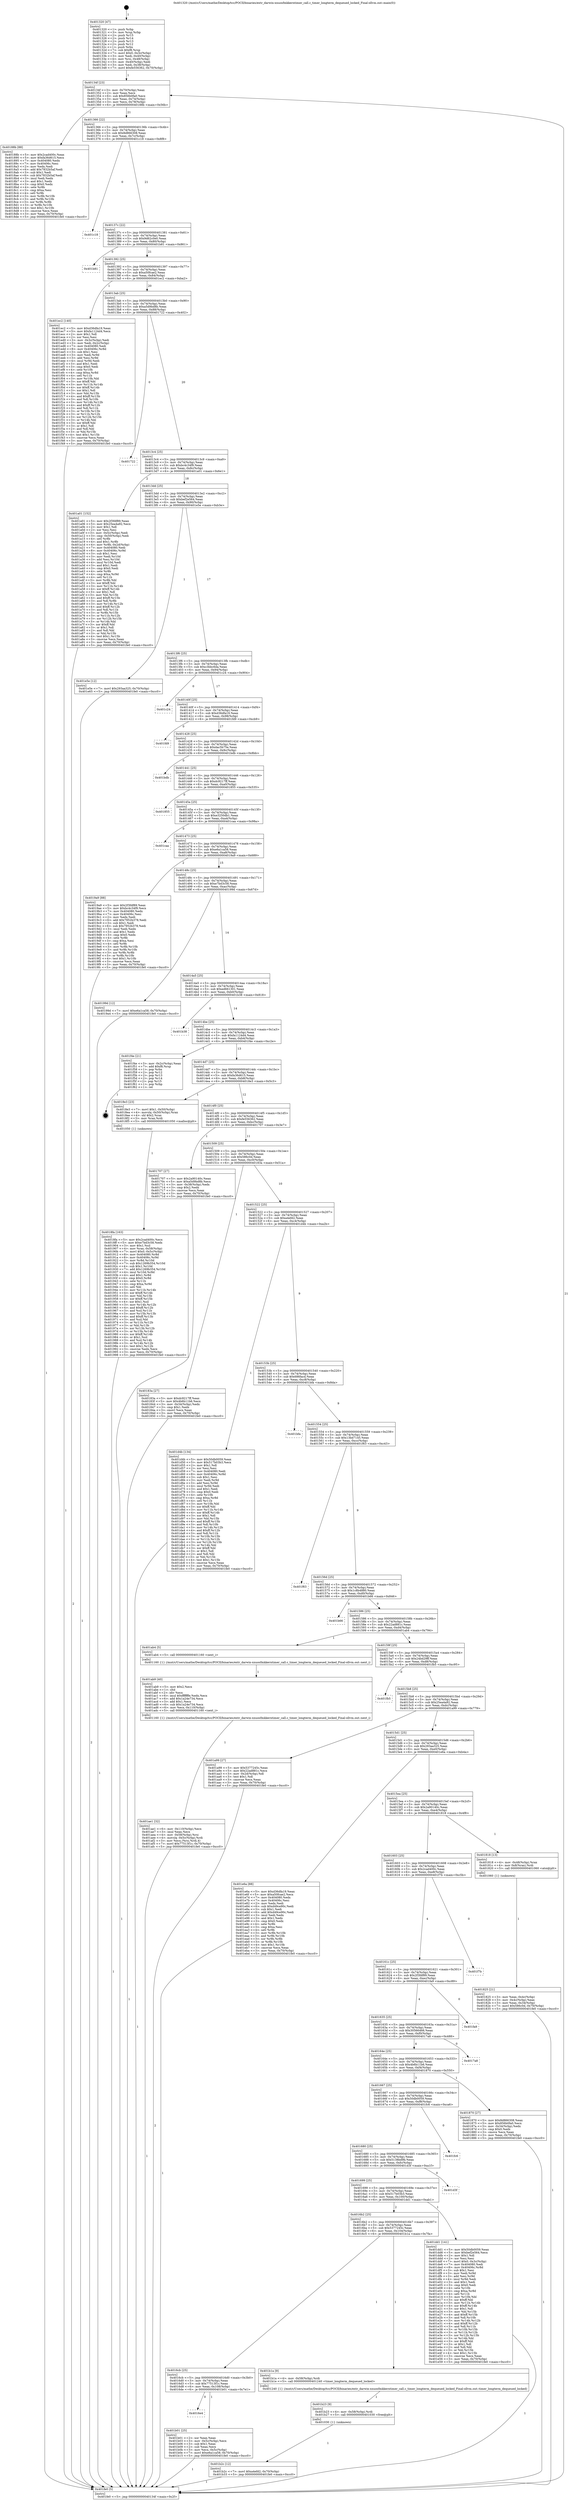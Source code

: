 digraph "0x401320" {
  label = "0x401320 (/mnt/c/Users/mathe/Desktop/tcc/POCII/binaries/extr_darwin-xnuosfmkkerntimer_call.c_timer_longterm_dequeued_locked_Final-ollvm.out::main(0))"
  labelloc = "t"
  node[shape=record]

  Entry [label="",width=0.3,height=0.3,shape=circle,fillcolor=black,style=filled]
  "0x40134f" [label="{
     0x40134f [23]\l
     | [instrs]\l
     &nbsp;&nbsp;0x40134f \<+3\>: mov -0x70(%rbp),%eax\l
     &nbsp;&nbsp;0x401352 \<+2\>: mov %eax,%ecx\l
     &nbsp;&nbsp;0x401354 \<+6\>: sub $0x856b0fa0,%ecx\l
     &nbsp;&nbsp;0x40135a \<+3\>: mov %eax,-0x74(%rbp)\l
     &nbsp;&nbsp;0x40135d \<+3\>: mov %ecx,-0x78(%rbp)\l
     &nbsp;&nbsp;0x401360 \<+6\>: je 000000000040188b \<main+0x56b\>\l
  }"]
  "0x40188b" [label="{
     0x40188b [88]\l
     | [instrs]\l
     &nbsp;&nbsp;0x40188b \<+5\>: mov $0x2cad400c,%eax\l
     &nbsp;&nbsp;0x401890 \<+5\>: mov $0xfa36d615,%ecx\l
     &nbsp;&nbsp;0x401895 \<+7\>: mov 0x404080,%edx\l
     &nbsp;&nbsp;0x40189c \<+7\>: mov 0x40406c,%esi\l
     &nbsp;&nbsp;0x4018a3 \<+2\>: mov %edx,%edi\l
     &nbsp;&nbsp;0x4018a5 \<+6\>: add $0x7832b5af,%edi\l
     &nbsp;&nbsp;0x4018ab \<+3\>: sub $0x1,%edi\l
     &nbsp;&nbsp;0x4018ae \<+6\>: sub $0x7832b5af,%edi\l
     &nbsp;&nbsp;0x4018b4 \<+3\>: imul %edi,%edx\l
     &nbsp;&nbsp;0x4018b7 \<+3\>: and $0x1,%edx\l
     &nbsp;&nbsp;0x4018ba \<+3\>: cmp $0x0,%edx\l
     &nbsp;&nbsp;0x4018bd \<+4\>: sete %r8b\l
     &nbsp;&nbsp;0x4018c1 \<+3\>: cmp $0xa,%esi\l
     &nbsp;&nbsp;0x4018c4 \<+4\>: setl %r9b\l
     &nbsp;&nbsp;0x4018c8 \<+3\>: mov %r8b,%r10b\l
     &nbsp;&nbsp;0x4018cb \<+3\>: and %r9b,%r10b\l
     &nbsp;&nbsp;0x4018ce \<+3\>: xor %r9b,%r8b\l
     &nbsp;&nbsp;0x4018d1 \<+3\>: or %r8b,%r10b\l
     &nbsp;&nbsp;0x4018d4 \<+4\>: test $0x1,%r10b\l
     &nbsp;&nbsp;0x4018d8 \<+3\>: cmovne %ecx,%eax\l
     &nbsp;&nbsp;0x4018db \<+3\>: mov %eax,-0x70(%rbp)\l
     &nbsp;&nbsp;0x4018de \<+5\>: jmp 0000000000401fe0 \<main+0xcc0\>\l
  }"]
  "0x401366" [label="{
     0x401366 [22]\l
     | [instrs]\l
     &nbsp;&nbsp;0x401366 \<+5\>: jmp 000000000040136b \<main+0x4b\>\l
     &nbsp;&nbsp;0x40136b \<+3\>: mov -0x74(%rbp),%eax\l
     &nbsp;&nbsp;0x40136e \<+5\>: sub $0x8d866308,%eax\l
     &nbsp;&nbsp;0x401373 \<+3\>: mov %eax,-0x7c(%rbp)\l
     &nbsp;&nbsp;0x401376 \<+6\>: je 0000000000401c18 \<main+0x8f8\>\l
  }"]
  Exit [label="",width=0.3,height=0.3,shape=circle,fillcolor=black,style=filled,peripheries=2]
  "0x401c18" [label="{
     0x401c18\l
  }", style=dashed]
  "0x40137c" [label="{
     0x40137c [22]\l
     | [instrs]\l
     &nbsp;&nbsp;0x40137c \<+5\>: jmp 0000000000401381 \<main+0x61\>\l
     &nbsp;&nbsp;0x401381 \<+3\>: mov -0x74(%rbp),%eax\l
     &nbsp;&nbsp;0x401384 \<+5\>: sub $0x9d62c0e0,%eax\l
     &nbsp;&nbsp;0x401389 \<+3\>: mov %eax,-0x80(%rbp)\l
     &nbsp;&nbsp;0x40138c \<+6\>: je 0000000000401b81 \<main+0x861\>\l
  }"]
  "0x401b2c" [label="{
     0x401b2c [12]\l
     | [instrs]\l
     &nbsp;&nbsp;0x401b2c \<+7\>: movl $0xa4efd2,-0x70(%rbp)\l
     &nbsp;&nbsp;0x401b33 \<+5\>: jmp 0000000000401fe0 \<main+0xcc0\>\l
  }"]
  "0x401b81" [label="{
     0x401b81\l
  }", style=dashed]
  "0x401392" [label="{
     0x401392 [25]\l
     | [instrs]\l
     &nbsp;&nbsp;0x401392 \<+5\>: jmp 0000000000401397 \<main+0x77\>\l
     &nbsp;&nbsp;0x401397 \<+3\>: mov -0x74(%rbp),%eax\l
     &nbsp;&nbsp;0x40139a \<+5\>: sub $0xa50fcae2,%eax\l
     &nbsp;&nbsp;0x40139f \<+6\>: mov %eax,-0x84(%rbp)\l
     &nbsp;&nbsp;0x4013a5 \<+6\>: je 0000000000401ec2 \<main+0xba2\>\l
  }"]
  "0x401b23" [label="{
     0x401b23 [9]\l
     | [instrs]\l
     &nbsp;&nbsp;0x401b23 \<+4\>: mov -0x58(%rbp),%rdi\l
     &nbsp;&nbsp;0x401b27 \<+5\>: call 0000000000401030 \<free@plt\>\l
     | [calls]\l
     &nbsp;&nbsp;0x401030 \{1\} (unknown)\l
  }"]
  "0x401ec2" [label="{
     0x401ec2 [140]\l
     | [instrs]\l
     &nbsp;&nbsp;0x401ec2 \<+5\>: mov $0xd36dfa19,%eax\l
     &nbsp;&nbsp;0x401ec7 \<+5\>: mov $0xfa1124d4,%ecx\l
     &nbsp;&nbsp;0x401ecc \<+2\>: mov $0x1,%dl\l
     &nbsp;&nbsp;0x401ece \<+2\>: xor %esi,%esi\l
     &nbsp;&nbsp;0x401ed0 \<+3\>: mov -0x3c(%rbp),%edi\l
     &nbsp;&nbsp;0x401ed3 \<+3\>: mov %edi,-0x2c(%rbp)\l
     &nbsp;&nbsp;0x401ed6 \<+7\>: mov 0x404080,%edi\l
     &nbsp;&nbsp;0x401edd \<+8\>: mov 0x40406c,%r8d\l
     &nbsp;&nbsp;0x401ee5 \<+3\>: sub $0x1,%esi\l
     &nbsp;&nbsp;0x401ee8 \<+3\>: mov %edi,%r9d\l
     &nbsp;&nbsp;0x401eeb \<+3\>: add %esi,%r9d\l
     &nbsp;&nbsp;0x401eee \<+4\>: imul %r9d,%edi\l
     &nbsp;&nbsp;0x401ef2 \<+3\>: and $0x1,%edi\l
     &nbsp;&nbsp;0x401ef5 \<+3\>: cmp $0x0,%edi\l
     &nbsp;&nbsp;0x401ef8 \<+4\>: sete %r10b\l
     &nbsp;&nbsp;0x401efc \<+4\>: cmp $0xa,%r8d\l
     &nbsp;&nbsp;0x401f00 \<+4\>: setl %r11b\l
     &nbsp;&nbsp;0x401f04 \<+3\>: mov %r10b,%bl\l
     &nbsp;&nbsp;0x401f07 \<+3\>: xor $0xff,%bl\l
     &nbsp;&nbsp;0x401f0a \<+3\>: mov %r11b,%r14b\l
     &nbsp;&nbsp;0x401f0d \<+4\>: xor $0xff,%r14b\l
     &nbsp;&nbsp;0x401f11 \<+3\>: xor $0x1,%dl\l
     &nbsp;&nbsp;0x401f14 \<+3\>: mov %bl,%r15b\l
     &nbsp;&nbsp;0x401f17 \<+4\>: and $0xff,%r15b\l
     &nbsp;&nbsp;0x401f1b \<+3\>: and %dl,%r10b\l
     &nbsp;&nbsp;0x401f1e \<+3\>: mov %r14b,%r12b\l
     &nbsp;&nbsp;0x401f21 \<+4\>: and $0xff,%r12b\l
     &nbsp;&nbsp;0x401f25 \<+3\>: and %dl,%r11b\l
     &nbsp;&nbsp;0x401f28 \<+3\>: or %r10b,%r15b\l
     &nbsp;&nbsp;0x401f2b \<+3\>: or %r11b,%r12b\l
     &nbsp;&nbsp;0x401f2e \<+3\>: xor %r12b,%r15b\l
     &nbsp;&nbsp;0x401f31 \<+3\>: or %r14b,%bl\l
     &nbsp;&nbsp;0x401f34 \<+3\>: xor $0xff,%bl\l
     &nbsp;&nbsp;0x401f37 \<+3\>: or $0x1,%dl\l
     &nbsp;&nbsp;0x401f3a \<+2\>: and %dl,%bl\l
     &nbsp;&nbsp;0x401f3c \<+3\>: or %bl,%r15b\l
     &nbsp;&nbsp;0x401f3f \<+4\>: test $0x1,%r15b\l
     &nbsp;&nbsp;0x401f43 \<+3\>: cmovne %ecx,%eax\l
     &nbsp;&nbsp;0x401f46 \<+3\>: mov %eax,-0x70(%rbp)\l
     &nbsp;&nbsp;0x401f49 \<+5\>: jmp 0000000000401fe0 \<main+0xcc0\>\l
  }"]
  "0x4013ab" [label="{
     0x4013ab [25]\l
     | [instrs]\l
     &nbsp;&nbsp;0x4013ab \<+5\>: jmp 00000000004013b0 \<main+0x90\>\l
     &nbsp;&nbsp;0x4013b0 \<+3\>: mov -0x74(%rbp),%eax\l
     &nbsp;&nbsp;0x4013b3 \<+5\>: sub $0xa5d9bd8b,%eax\l
     &nbsp;&nbsp;0x4013b8 \<+6\>: mov %eax,-0x88(%rbp)\l
     &nbsp;&nbsp;0x4013be \<+6\>: je 0000000000401722 \<main+0x402\>\l
  }"]
  "0x4016e4" [label="{
     0x4016e4\l
  }", style=dashed]
  "0x401722" [label="{
     0x401722\l
  }", style=dashed]
  "0x4013c4" [label="{
     0x4013c4 [25]\l
     | [instrs]\l
     &nbsp;&nbsp;0x4013c4 \<+5\>: jmp 00000000004013c9 \<main+0xa9\>\l
     &nbsp;&nbsp;0x4013c9 \<+3\>: mov -0x74(%rbp),%eax\l
     &nbsp;&nbsp;0x4013cc \<+5\>: sub $0xbc4c34f9,%eax\l
     &nbsp;&nbsp;0x4013d1 \<+6\>: mov %eax,-0x8c(%rbp)\l
     &nbsp;&nbsp;0x4013d7 \<+6\>: je 0000000000401a01 \<main+0x6e1\>\l
  }"]
  "0x401b01" [label="{
     0x401b01 [25]\l
     | [instrs]\l
     &nbsp;&nbsp;0x401b01 \<+2\>: xor %eax,%eax\l
     &nbsp;&nbsp;0x401b03 \<+3\>: mov -0x5c(%rbp),%ecx\l
     &nbsp;&nbsp;0x401b06 \<+3\>: sub $0x1,%eax\l
     &nbsp;&nbsp;0x401b09 \<+2\>: sub %eax,%ecx\l
     &nbsp;&nbsp;0x401b0b \<+3\>: mov %ecx,-0x5c(%rbp)\l
     &nbsp;&nbsp;0x401b0e \<+7\>: movl $0xe6a1ca58,-0x70(%rbp)\l
     &nbsp;&nbsp;0x401b15 \<+5\>: jmp 0000000000401fe0 \<main+0xcc0\>\l
  }"]
  "0x401a01" [label="{
     0x401a01 [152]\l
     | [instrs]\l
     &nbsp;&nbsp;0x401a01 \<+5\>: mov $0x2f3fdf89,%eax\l
     &nbsp;&nbsp;0x401a06 \<+5\>: mov $0x25ea4a92,%ecx\l
     &nbsp;&nbsp;0x401a0b \<+2\>: mov $0x1,%dl\l
     &nbsp;&nbsp;0x401a0d \<+2\>: xor %esi,%esi\l
     &nbsp;&nbsp;0x401a0f \<+3\>: mov -0x5c(%rbp),%edi\l
     &nbsp;&nbsp;0x401a12 \<+3\>: cmp -0x50(%rbp),%edi\l
     &nbsp;&nbsp;0x401a15 \<+4\>: setl %r8b\l
     &nbsp;&nbsp;0x401a19 \<+4\>: and $0x1,%r8b\l
     &nbsp;&nbsp;0x401a1d \<+4\>: mov %r8b,-0x2d(%rbp)\l
     &nbsp;&nbsp;0x401a21 \<+7\>: mov 0x404080,%edi\l
     &nbsp;&nbsp;0x401a28 \<+8\>: mov 0x40406c,%r9d\l
     &nbsp;&nbsp;0x401a30 \<+3\>: sub $0x1,%esi\l
     &nbsp;&nbsp;0x401a33 \<+3\>: mov %edi,%r10d\l
     &nbsp;&nbsp;0x401a36 \<+3\>: add %esi,%r10d\l
     &nbsp;&nbsp;0x401a39 \<+4\>: imul %r10d,%edi\l
     &nbsp;&nbsp;0x401a3d \<+3\>: and $0x1,%edi\l
     &nbsp;&nbsp;0x401a40 \<+3\>: cmp $0x0,%edi\l
     &nbsp;&nbsp;0x401a43 \<+4\>: sete %r8b\l
     &nbsp;&nbsp;0x401a47 \<+4\>: cmp $0xa,%r9d\l
     &nbsp;&nbsp;0x401a4b \<+4\>: setl %r11b\l
     &nbsp;&nbsp;0x401a4f \<+3\>: mov %r8b,%bl\l
     &nbsp;&nbsp;0x401a52 \<+3\>: xor $0xff,%bl\l
     &nbsp;&nbsp;0x401a55 \<+3\>: mov %r11b,%r14b\l
     &nbsp;&nbsp;0x401a58 \<+4\>: xor $0xff,%r14b\l
     &nbsp;&nbsp;0x401a5c \<+3\>: xor $0x1,%dl\l
     &nbsp;&nbsp;0x401a5f \<+3\>: mov %bl,%r15b\l
     &nbsp;&nbsp;0x401a62 \<+4\>: and $0xff,%r15b\l
     &nbsp;&nbsp;0x401a66 \<+3\>: and %dl,%r8b\l
     &nbsp;&nbsp;0x401a69 \<+3\>: mov %r14b,%r12b\l
     &nbsp;&nbsp;0x401a6c \<+4\>: and $0xff,%r12b\l
     &nbsp;&nbsp;0x401a70 \<+3\>: and %dl,%r11b\l
     &nbsp;&nbsp;0x401a73 \<+3\>: or %r8b,%r15b\l
     &nbsp;&nbsp;0x401a76 \<+3\>: or %r11b,%r12b\l
     &nbsp;&nbsp;0x401a79 \<+3\>: xor %r12b,%r15b\l
     &nbsp;&nbsp;0x401a7c \<+3\>: or %r14b,%bl\l
     &nbsp;&nbsp;0x401a7f \<+3\>: xor $0xff,%bl\l
     &nbsp;&nbsp;0x401a82 \<+3\>: or $0x1,%dl\l
     &nbsp;&nbsp;0x401a85 \<+2\>: and %dl,%bl\l
     &nbsp;&nbsp;0x401a87 \<+3\>: or %bl,%r15b\l
     &nbsp;&nbsp;0x401a8a \<+4\>: test $0x1,%r15b\l
     &nbsp;&nbsp;0x401a8e \<+3\>: cmovne %ecx,%eax\l
     &nbsp;&nbsp;0x401a91 \<+3\>: mov %eax,-0x70(%rbp)\l
     &nbsp;&nbsp;0x401a94 \<+5\>: jmp 0000000000401fe0 \<main+0xcc0\>\l
  }"]
  "0x4013dd" [label="{
     0x4013dd [25]\l
     | [instrs]\l
     &nbsp;&nbsp;0x4013dd \<+5\>: jmp 00000000004013e2 \<main+0xc2\>\l
     &nbsp;&nbsp;0x4013e2 \<+3\>: mov -0x74(%rbp),%eax\l
     &nbsp;&nbsp;0x4013e5 \<+5\>: sub $0xbef2e564,%eax\l
     &nbsp;&nbsp;0x4013ea \<+6\>: mov %eax,-0x90(%rbp)\l
     &nbsp;&nbsp;0x4013f0 \<+6\>: je 0000000000401e5e \<main+0xb3e\>\l
  }"]
  "0x4016cb" [label="{
     0x4016cb [25]\l
     | [instrs]\l
     &nbsp;&nbsp;0x4016cb \<+5\>: jmp 00000000004016d0 \<main+0x3b0\>\l
     &nbsp;&nbsp;0x4016d0 \<+3\>: mov -0x74(%rbp),%eax\l
     &nbsp;&nbsp;0x4016d3 \<+5\>: sub $0x77513f1c,%eax\l
     &nbsp;&nbsp;0x4016d8 \<+6\>: mov %eax,-0x108(%rbp)\l
     &nbsp;&nbsp;0x4016de \<+6\>: je 0000000000401b01 \<main+0x7e1\>\l
  }"]
  "0x401e5e" [label="{
     0x401e5e [12]\l
     | [instrs]\l
     &nbsp;&nbsp;0x401e5e \<+7\>: movl $0x293aa325,-0x70(%rbp)\l
     &nbsp;&nbsp;0x401e65 \<+5\>: jmp 0000000000401fe0 \<main+0xcc0\>\l
  }"]
  "0x4013f6" [label="{
     0x4013f6 [25]\l
     | [instrs]\l
     &nbsp;&nbsp;0x4013f6 \<+5\>: jmp 00000000004013fb \<main+0xdb\>\l
     &nbsp;&nbsp;0x4013fb \<+3\>: mov -0x74(%rbp),%eax\l
     &nbsp;&nbsp;0x4013fe \<+5\>: sub $0xc3bbc6da,%eax\l
     &nbsp;&nbsp;0x401403 \<+6\>: mov %eax,-0x94(%rbp)\l
     &nbsp;&nbsp;0x401409 \<+6\>: je 0000000000401c24 \<main+0x904\>\l
  }"]
  "0x401b1a" [label="{
     0x401b1a [9]\l
     | [instrs]\l
     &nbsp;&nbsp;0x401b1a \<+4\>: mov -0x58(%rbp),%rdi\l
     &nbsp;&nbsp;0x401b1e \<+5\>: call 0000000000401240 \<timer_longterm_dequeued_locked\>\l
     | [calls]\l
     &nbsp;&nbsp;0x401240 \{1\} (/mnt/c/Users/mathe/Desktop/tcc/POCII/binaries/extr_darwin-xnuosfmkkerntimer_call.c_timer_longterm_dequeued_locked_Final-ollvm.out::timer_longterm_dequeued_locked)\l
  }"]
  "0x401c24" [label="{
     0x401c24\l
  }", style=dashed]
  "0x40140f" [label="{
     0x40140f [25]\l
     | [instrs]\l
     &nbsp;&nbsp;0x40140f \<+5\>: jmp 0000000000401414 \<main+0xf4\>\l
     &nbsp;&nbsp;0x401414 \<+3\>: mov -0x74(%rbp),%eax\l
     &nbsp;&nbsp;0x401417 \<+5\>: sub $0xd36dfa19,%eax\l
     &nbsp;&nbsp;0x40141c \<+6\>: mov %eax,-0x98(%rbp)\l
     &nbsp;&nbsp;0x401422 \<+6\>: je 0000000000401fd9 \<main+0xcb9\>\l
  }"]
  "0x4016b2" [label="{
     0x4016b2 [25]\l
     | [instrs]\l
     &nbsp;&nbsp;0x4016b2 \<+5\>: jmp 00000000004016b7 \<main+0x397\>\l
     &nbsp;&nbsp;0x4016b7 \<+3\>: mov -0x74(%rbp),%eax\l
     &nbsp;&nbsp;0x4016ba \<+5\>: sub $0x5377245c,%eax\l
     &nbsp;&nbsp;0x4016bf \<+6\>: mov %eax,-0x104(%rbp)\l
     &nbsp;&nbsp;0x4016c5 \<+6\>: je 0000000000401b1a \<main+0x7fa\>\l
  }"]
  "0x401fd9" [label="{
     0x401fd9\l
  }", style=dashed]
  "0x401428" [label="{
     0x401428 [25]\l
     | [instrs]\l
     &nbsp;&nbsp;0x401428 \<+5\>: jmp 000000000040142d \<main+0x10d\>\l
     &nbsp;&nbsp;0x40142d \<+3\>: mov -0x74(%rbp),%eax\l
     &nbsp;&nbsp;0x401430 \<+5\>: sub $0xdac5b75e,%eax\l
     &nbsp;&nbsp;0x401435 \<+6\>: mov %eax,-0x9c(%rbp)\l
     &nbsp;&nbsp;0x40143b \<+6\>: je 0000000000401bdb \<main+0x8bb\>\l
  }"]
  "0x401dd1" [label="{
     0x401dd1 [141]\l
     | [instrs]\l
     &nbsp;&nbsp;0x401dd1 \<+5\>: mov $0x50db0059,%eax\l
     &nbsp;&nbsp;0x401dd6 \<+5\>: mov $0xbef2e564,%ecx\l
     &nbsp;&nbsp;0x401ddb \<+2\>: mov $0x1,%dl\l
     &nbsp;&nbsp;0x401ddd \<+2\>: xor %esi,%esi\l
     &nbsp;&nbsp;0x401ddf \<+7\>: movl $0x0,-0x3c(%rbp)\l
     &nbsp;&nbsp;0x401de6 \<+7\>: mov 0x404080,%edi\l
     &nbsp;&nbsp;0x401ded \<+8\>: mov 0x40406c,%r8d\l
     &nbsp;&nbsp;0x401df5 \<+3\>: sub $0x1,%esi\l
     &nbsp;&nbsp;0x401df8 \<+3\>: mov %edi,%r9d\l
     &nbsp;&nbsp;0x401dfb \<+3\>: add %esi,%r9d\l
     &nbsp;&nbsp;0x401dfe \<+4\>: imul %r9d,%edi\l
     &nbsp;&nbsp;0x401e02 \<+3\>: and $0x1,%edi\l
     &nbsp;&nbsp;0x401e05 \<+3\>: cmp $0x0,%edi\l
     &nbsp;&nbsp;0x401e08 \<+4\>: sete %r10b\l
     &nbsp;&nbsp;0x401e0c \<+4\>: cmp $0xa,%r8d\l
     &nbsp;&nbsp;0x401e10 \<+4\>: setl %r11b\l
     &nbsp;&nbsp;0x401e14 \<+3\>: mov %r10b,%bl\l
     &nbsp;&nbsp;0x401e17 \<+3\>: xor $0xff,%bl\l
     &nbsp;&nbsp;0x401e1a \<+3\>: mov %r11b,%r14b\l
     &nbsp;&nbsp;0x401e1d \<+4\>: xor $0xff,%r14b\l
     &nbsp;&nbsp;0x401e21 \<+3\>: xor $0x1,%dl\l
     &nbsp;&nbsp;0x401e24 \<+3\>: mov %bl,%r15b\l
     &nbsp;&nbsp;0x401e27 \<+4\>: and $0xff,%r15b\l
     &nbsp;&nbsp;0x401e2b \<+3\>: and %dl,%r10b\l
     &nbsp;&nbsp;0x401e2e \<+3\>: mov %r14b,%r12b\l
     &nbsp;&nbsp;0x401e31 \<+4\>: and $0xff,%r12b\l
     &nbsp;&nbsp;0x401e35 \<+3\>: and %dl,%r11b\l
     &nbsp;&nbsp;0x401e38 \<+3\>: or %r10b,%r15b\l
     &nbsp;&nbsp;0x401e3b \<+3\>: or %r11b,%r12b\l
     &nbsp;&nbsp;0x401e3e \<+3\>: xor %r12b,%r15b\l
     &nbsp;&nbsp;0x401e41 \<+3\>: or %r14b,%bl\l
     &nbsp;&nbsp;0x401e44 \<+3\>: xor $0xff,%bl\l
     &nbsp;&nbsp;0x401e47 \<+3\>: or $0x1,%dl\l
     &nbsp;&nbsp;0x401e4a \<+2\>: and %dl,%bl\l
     &nbsp;&nbsp;0x401e4c \<+3\>: or %bl,%r15b\l
     &nbsp;&nbsp;0x401e4f \<+4\>: test $0x1,%r15b\l
     &nbsp;&nbsp;0x401e53 \<+3\>: cmovne %ecx,%eax\l
     &nbsp;&nbsp;0x401e56 \<+3\>: mov %eax,-0x70(%rbp)\l
     &nbsp;&nbsp;0x401e59 \<+5\>: jmp 0000000000401fe0 \<main+0xcc0\>\l
  }"]
  "0x401bdb" [label="{
     0x401bdb\l
  }", style=dashed]
  "0x401441" [label="{
     0x401441 [25]\l
     | [instrs]\l
     &nbsp;&nbsp;0x401441 \<+5\>: jmp 0000000000401446 \<main+0x126\>\l
     &nbsp;&nbsp;0x401446 \<+3\>: mov -0x74(%rbp),%eax\l
     &nbsp;&nbsp;0x401449 \<+5\>: sub $0xdc9217ff,%eax\l
     &nbsp;&nbsp;0x40144e \<+6\>: mov %eax,-0xa0(%rbp)\l
     &nbsp;&nbsp;0x401454 \<+6\>: je 0000000000401855 \<main+0x535\>\l
  }"]
  "0x401699" [label="{
     0x401699 [25]\l
     | [instrs]\l
     &nbsp;&nbsp;0x401699 \<+5\>: jmp 000000000040169e \<main+0x37e\>\l
     &nbsp;&nbsp;0x40169e \<+3\>: mov -0x74(%rbp),%eax\l
     &nbsp;&nbsp;0x4016a1 \<+5\>: sub $0x517b03b3,%eax\l
     &nbsp;&nbsp;0x4016a6 \<+6\>: mov %eax,-0x100(%rbp)\l
     &nbsp;&nbsp;0x4016ac \<+6\>: je 0000000000401dd1 \<main+0xab1\>\l
  }"]
  "0x401855" [label="{
     0x401855\l
  }", style=dashed]
  "0x40145a" [label="{
     0x40145a [25]\l
     | [instrs]\l
     &nbsp;&nbsp;0x40145a \<+5\>: jmp 000000000040145f \<main+0x13f\>\l
     &nbsp;&nbsp;0x40145f \<+3\>: mov -0x74(%rbp),%eax\l
     &nbsp;&nbsp;0x401462 \<+5\>: sub $0xe3250db1,%eax\l
     &nbsp;&nbsp;0x401467 \<+6\>: mov %eax,-0xa4(%rbp)\l
     &nbsp;&nbsp;0x40146d \<+6\>: je 0000000000401caa \<main+0x98a\>\l
  }"]
  "0x401d3f" [label="{
     0x401d3f\l
  }", style=dashed]
  "0x401caa" [label="{
     0x401caa\l
  }", style=dashed]
  "0x401473" [label="{
     0x401473 [25]\l
     | [instrs]\l
     &nbsp;&nbsp;0x401473 \<+5\>: jmp 0000000000401478 \<main+0x158\>\l
     &nbsp;&nbsp;0x401478 \<+3\>: mov -0x74(%rbp),%eax\l
     &nbsp;&nbsp;0x40147b \<+5\>: sub $0xe6a1ca58,%eax\l
     &nbsp;&nbsp;0x401480 \<+6\>: mov %eax,-0xa8(%rbp)\l
     &nbsp;&nbsp;0x401486 \<+6\>: je 00000000004019a9 \<main+0x689\>\l
  }"]
  "0x401680" [label="{
     0x401680 [25]\l
     | [instrs]\l
     &nbsp;&nbsp;0x401680 \<+5\>: jmp 0000000000401685 \<main+0x365\>\l
     &nbsp;&nbsp;0x401685 \<+3\>: mov -0x74(%rbp),%eax\l
     &nbsp;&nbsp;0x401688 \<+5\>: sub $0x5138bd9b,%eax\l
     &nbsp;&nbsp;0x40168d \<+6\>: mov %eax,-0xfc(%rbp)\l
     &nbsp;&nbsp;0x401693 \<+6\>: je 0000000000401d3f \<main+0xa1f\>\l
  }"]
  "0x4019a9" [label="{
     0x4019a9 [88]\l
     | [instrs]\l
     &nbsp;&nbsp;0x4019a9 \<+5\>: mov $0x2f3fdf89,%eax\l
     &nbsp;&nbsp;0x4019ae \<+5\>: mov $0xbc4c34f9,%ecx\l
     &nbsp;&nbsp;0x4019b3 \<+7\>: mov 0x404080,%edx\l
     &nbsp;&nbsp;0x4019ba \<+7\>: mov 0x40406c,%esi\l
     &nbsp;&nbsp;0x4019c1 \<+2\>: mov %edx,%edi\l
     &nbsp;&nbsp;0x4019c3 \<+6\>: add $0x7952b378,%edi\l
     &nbsp;&nbsp;0x4019c9 \<+3\>: sub $0x1,%edi\l
     &nbsp;&nbsp;0x4019cc \<+6\>: sub $0x7952b378,%edi\l
     &nbsp;&nbsp;0x4019d2 \<+3\>: imul %edi,%edx\l
     &nbsp;&nbsp;0x4019d5 \<+3\>: and $0x1,%edx\l
     &nbsp;&nbsp;0x4019d8 \<+3\>: cmp $0x0,%edx\l
     &nbsp;&nbsp;0x4019db \<+4\>: sete %r8b\l
     &nbsp;&nbsp;0x4019df \<+3\>: cmp $0xa,%esi\l
     &nbsp;&nbsp;0x4019e2 \<+4\>: setl %r9b\l
     &nbsp;&nbsp;0x4019e6 \<+3\>: mov %r8b,%r10b\l
     &nbsp;&nbsp;0x4019e9 \<+3\>: and %r9b,%r10b\l
     &nbsp;&nbsp;0x4019ec \<+3\>: xor %r9b,%r8b\l
     &nbsp;&nbsp;0x4019ef \<+3\>: or %r8b,%r10b\l
     &nbsp;&nbsp;0x4019f2 \<+4\>: test $0x1,%r10b\l
     &nbsp;&nbsp;0x4019f6 \<+3\>: cmovne %ecx,%eax\l
     &nbsp;&nbsp;0x4019f9 \<+3\>: mov %eax,-0x70(%rbp)\l
     &nbsp;&nbsp;0x4019fc \<+5\>: jmp 0000000000401fe0 \<main+0xcc0\>\l
  }"]
  "0x40148c" [label="{
     0x40148c [25]\l
     | [instrs]\l
     &nbsp;&nbsp;0x40148c \<+5\>: jmp 0000000000401491 \<main+0x171\>\l
     &nbsp;&nbsp;0x401491 \<+3\>: mov -0x74(%rbp),%eax\l
     &nbsp;&nbsp;0x401494 \<+5\>: sub $0xe7bd3c58,%eax\l
     &nbsp;&nbsp;0x401499 \<+6\>: mov %eax,-0xac(%rbp)\l
     &nbsp;&nbsp;0x40149f \<+6\>: je 000000000040199d \<main+0x67d\>\l
  }"]
  "0x401fc6" [label="{
     0x401fc6\l
  }", style=dashed]
  "0x40199d" [label="{
     0x40199d [12]\l
     | [instrs]\l
     &nbsp;&nbsp;0x40199d \<+7\>: movl $0xe6a1ca58,-0x70(%rbp)\l
     &nbsp;&nbsp;0x4019a4 \<+5\>: jmp 0000000000401fe0 \<main+0xcc0\>\l
  }"]
  "0x4014a5" [label="{
     0x4014a5 [25]\l
     | [instrs]\l
     &nbsp;&nbsp;0x4014a5 \<+5\>: jmp 00000000004014aa \<main+0x18a\>\l
     &nbsp;&nbsp;0x4014aa \<+3\>: mov -0x74(%rbp),%eax\l
     &nbsp;&nbsp;0x4014ad \<+5\>: sub $0xed661301,%eax\l
     &nbsp;&nbsp;0x4014b2 \<+6\>: mov %eax,-0xb0(%rbp)\l
     &nbsp;&nbsp;0x4014b8 \<+6\>: je 0000000000401b38 \<main+0x818\>\l
  }"]
  "0x401ae1" [label="{
     0x401ae1 [32]\l
     | [instrs]\l
     &nbsp;&nbsp;0x401ae1 \<+6\>: mov -0x110(%rbp),%ecx\l
     &nbsp;&nbsp;0x401ae7 \<+3\>: imul %eax,%ecx\l
     &nbsp;&nbsp;0x401aea \<+4\>: mov -0x58(%rbp),%rsi\l
     &nbsp;&nbsp;0x401aee \<+4\>: movslq -0x5c(%rbp),%rdi\l
     &nbsp;&nbsp;0x401af2 \<+3\>: mov %ecx,(%rsi,%rdi,4)\l
     &nbsp;&nbsp;0x401af5 \<+7\>: movl $0x77513f1c,-0x70(%rbp)\l
     &nbsp;&nbsp;0x401afc \<+5\>: jmp 0000000000401fe0 \<main+0xcc0\>\l
  }"]
  "0x401b38" [label="{
     0x401b38\l
  }", style=dashed]
  "0x4014be" [label="{
     0x4014be [25]\l
     | [instrs]\l
     &nbsp;&nbsp;0x4014be \<+5\>: jmp 00000000004014c3 \<main+0x1a3\>\l
     &nbsp;&nbsp;0x4014c3 \<+3\>: mov -0x74(%rbp),%eax\l
     &nbsp;&nbsp;0x4014c6 \<+5\>: sub $0xfa1124d4,%eax\l
     &nbsp;&nbsp;0x4014cb \<+6\>: mov %eax,-0xb4(%rbp)\l
     &nbsp;&nbsp;0x4014d1 \<+6\>: je 0000000000401f4e \<main+0xc2e\>\l
  }"]
  "0x401ab9" [label="{
     0x401ab9 [40]\l
     | [instrs]\l
     &nbsp;&nbsp;0x401ab9 \<+5\>: mov $0x2,%ecx\l
     &nbsp;&nbsp;0x401abe \<+1\>: cltd\l
     &nbsp;&nbsp;0x401abf \<+2\>: idiv %ecx\l
     &nbsp;&nbsp;0x401ac1 \<+6\>: imul $0xfffffffe,%edx,%ecx\l
     &nbsp;&nbsp;0x401ac7 \<+6\>: add $0x1a24e734,%ecx\l
     &nbsp;&nbsp;0x401acd \<+3\>: add $0x1,%ecx\l
     &nbsp;&nbsp;0x401ad0 \<+6\>: sub $0x1a24e734,%ecx\l
     &nbsp;&nbsp;0x401ad6 \<+6\>: mov %ecx,-0x110(%rbp)\l
     &nbsp;&nbsp;0x401adc \<+5\>: call 0000000000401160 \<next_i\>\l
     | [calls]\l
     &nbsp;&nbsp;0x401160 \{1\} (/mnt/c/Users/mathe/Desktop/tcc/POCII/binaries/extr_darwin-xnuosfmkkerntimer_call.c_timer_longterm_dequeued_locked_Final-ollvm.out::next_i)\l
  }"]
  "0x401f4e" [label="{
     0x401f4e [21]\l
     | [instrs]\l
     &nbsp;&nbsp;0x401f4e \<+3\>: mov -0x2c(%rbp),%eax\l
     &nbsp;&nbsp;0x401f51 \<+7\>: add $0xf8,%rsp\l
     &nbsp;&nbsp;0x401f58 \<+1\>: pop %rbx\l
     &nbsp;&nbsp;0x401f59 \<+2\>: pop %r12\l
     &nbsp;&nbsp;0x401f5b \<+2\>: pop %r13\l
     &nbsp;&nbsp;0x401f5d \<+2\>: pop %r14\l
     &nbsp;&nbsp;0x401f5f \<+2\>: pop %r15\l
     &nbsp;&nbsp;0x401f61 \<+1\>: pop %rbp\l
     &nbsp;&nbsp;0x401f62 \<+1\>: ret\l
  }"]
  "0x4014d7" [label="{
     0x4014d7 [25]\l
     | [instrs]\l
     &nbsp;&nbsp;0x4014d7 \<+5\>: jmp 00000000004014dc \<main+0x1bc\>\l
     &nbsp;&nbsp;0x4014dc \<+3\>: mov -0x74(%rbp),%eax\l
     &nbsp;&nbsp;0x4014df \<+5\>: sub $0xfa36d615,%eax\l
     &nbsp;&nbsp;0x4014e4 \<+6\>: mov %eax,-0xb8(%rbp)\l
     &nbsp;&nbsp;0x4014ea \<+6\>: je 00000000004018e3 \<main+0x5c3\>\l
  }"]
  "0x4018fa" [label="{
     0x4018fa [163]\l
     | [instrs]\l
     &nbsp;&nbsp;0x4018fa \<+5\>: mov $0x2cad400c,%ecx\l
     &nbsp;&nbsp;0x4018ff \<+5\>: mov $0xe7bd3c58,%edx\l
     &nbsp;&nbsp;0x401904 \<+3\>: mov $0x1,%sil\l
     &nbsp;&nbsp;0x401907 \<+4\>: mov %rax,-0x58(%rbp)\l
     &nbsp;&nbsp;0x40190b \<+7\>: movl $0x0,-0x5c(%rbp)\l
     &nbsp;&nbsp;0x401912 \<+8\>: mov 0x404080,%r8d\l
     &nbsp;&nbsp;0x40191a \<+8\>: mov 0x40406c,%r9d\l
     &nbsp;&nbsp;0x401922 \<+3\>: mov %r8d,%r10d\l
     &nbsp;&nbsp;0x401925 \<+7\>: sub $0x1269b354,%r10d\l
     &nbsp;&nbsp;0x40192c \<+4\>: sub $0x1,%r10d\l
     &nbsp;&nbsp;0x401930 \<+7\>: add $0x1269b354,%r10d\l
     &nbsp;&nbsp;0x401937 \<+4\>: imul %r10d,%r8d\l
     &nbsp;&nbsp;0x40193b \<+4\>: and $0x1,%r8d\l
     &nbsp;&nbsp;0x40193f \<+4\>: cmp $0x0,%r8d\l
     &nbsp;&nbsp;0x401943 \<+4\>: sete %r11b\l
     &nbsp;&nbsp;0x401947 \<+4\>: cmp $0xa,%r9d\l
     &nbsp;&nbsp;0x40194b \<+3\>: setl %bl\l
     &nbsp;&nbsp;0x40194e \<+3\>: mov %r11b,%r14b\l
     &nbsp;&nbsp;0x401951 \<+4\>: xor $0xff,%r14b\l
     &nbsp;&nbsp;0x401955 \<+3\>: mov %bl,%r15b\l
     &nbsp;&nbsp;0x401958 \<+4\>: xor $0xff,%r15b\l
     &nbsp;&nbsp;0x40195c \<+4\>: xor $0x1,%sil\l
     &nbsp;&nbsp;0x401960 \<+3\>: mov %r14b,%r12b\l
     &nbsp;&nbsp;0x401963 \<+4\>: and $0xff,%r12b\l
     &nbsp;&nbsp;0x401967 \<+3\>: and %sil,%r11b\l
     &nbsp;&nbsp;0x40196a \<+3\>: mov %r15b,%r13b\l
     &nbsp;&nbsp;0x40196d \<+4\>: and $0xff,%r13b\l
     &nbsp;&nbsp;0x401971 \<+3\>: and %sil,%bl\l
     &nbsp;&nbsp;0x401974 \<+3\>: or %r11b,%r12b\l
     &nbsp;&nbsp;0x401977 \<+3\>: or %bl,%r13b\l
     &nbsp;&nbsp;0x40197a \<+3\>: xor %r13b,%r12b\l
     &nbsp;&nbsp;0x40197d \<+3\>: or %r15b,%r14b\l
     &nbsp;&nbsp;0x401980 \<+4\>: xor $0xff,%r14b\l
     &nbsp;&nbsp;0x401984 \<+4\>: or $0x1,%sil\l
     &nbsp;&nbsp;0x401988 \<+3\>: and %sil,%r14b\l
     &nbsp;&nbsp;0x40198b \<+3\>: or %r14b,%r12b\l
     &nbsp;&nbsp;0x40198e \<+4\>: test $0x1,%r12b\l
     &nbsp;&nbsp;0x401992 \<+3\>: cmovne %edx,%ecx\l
     &nbsp;&nbsp;0x401995 \<+3\>: mov %ecx,-0x70(%rbp)\l
     &nbsp;&nbsp;0x401998 \<+5\>: jmp 0000000000401fe0 \<main+0xcc0\>\l
  }"]
  "0x4018e3" [label="{
     0x4018e3 [23]\l
     | [instrs]\l
     &nbsp;&nbsp;0x4018e3 \<+7\>: movl $0x1,-0x50(%rbp)\l
     &nbsp;&nbsp;0x4018ea \<+4\>: movslq -0x50(%rbp),%rax\l
     &nbsp;&nbsp;0x4018ee \<+4\>: shl $0x2,%rax\l
     &nbsp;&nbsp;0x4018f2 \<+3\>: mov %rax,%rdi\l
     &nbsp;&nbsp;0x4018f5 \<+5\>: call 0000000000401050 \<malloc@plt\>\l
     | [calls]\l
     &nbsp;&nbsp;0x401050 \{1\} (unknown)\l
  }"]
  "0x4014f0" [label="{
     0x4014f0 [25]\l
     | [instrs]\l
     &nbsp;&nbsp;0x4014f0 \<+5\>: jmp 00000000004014f5 \<main+0x1d5\>\l
     &nbsp;&nbsp;0x4014f5 \<+3\>: mov -0x74(%rbp),%eax\l
     &nbsp;&nbsp;0x4014f8 \<+5\>: sub $0xfe556362,%eax\l
     &nbsp;&nbsp;0x4014fd \<+6\>: mov %eax,-0xbc(%rbp)\l
     &nbsp;&nbsp;0x401503 \<+6\>: je 0000000000401707 \<main+0x3e7\>\l
  }"]
  "0x401667" [label="{
     0x401667 [25]\l
     | [instrs]\l
     &nbsp;&nbsp;0x401667 \<+5\>: jmp 000000000040166c \<main+0x34c\>\l
     &nbsp;&nbsp;0x40166c \<+3\>: mov -0x74(%rbp),%eax\l
     &nbsp;&nbsp;0x40166f \<+5\>: sub $0x50db0059,%eax\l
     &nbsp;&nbsp;0x401674 \<+6\>: mov %eax,-0xf8(%rbp)\l
     &nbsp;&nbsp;0x40167a \<+6\>: je 0000000000401fc6 \<main+0xca6\>\l
  }"]
  "0x401707" [label="{
     0x401707 [27]\l
     | [instrs]\l
     &nbsp;&nbsp;0x401707 \<+5\>: mov $0x2a90140c,%eax\l
     &nbsp;&nbsp;0x40170c \<+5\>: mov $0xa5d9bd8b,%ecx\l
     &nbsp;&nbsp;0x401711 \<+3\>: mov -0x38(%rbp),%edx\l
     &nbsp;&nbsp;0x401714 \<+3\>: cmp $0x2,%edx\l
     &nbsp;&nbsp;0x401717 \<+3\>: cmovne %ecx,%eax\l
     &nbsp;&nbsp;0x40171a \<+3\>: mov %eax,-0x70(%rbp)\l
     &nbsp;&nbsp;0x40171d \<+5\>: jmp 0000000000401fe0 \<main+0xcc0\>\l
  }"]
  "0x401509" [label="{
     0x401509 [25]\l
     | [instrs]\l
     &nbsp;&nbsp;0x401509 \<+5\>: jmp 000000000040150e \<main+0x1ee\>\l
     &nbsp;&nbsp;0x40150e \<+3\>: mov -0x74(%rbp),%eax\l
     &nbsp;&nbsp;0x401511 \<+5\>: sub $0x586c0d,%eax\l
     &nbsp;&nbsp;0x401516 \<+6\>: mov %eax,-0xc0(%rbp)\l
     &nbsp;&nbsp;0x40151c \<+6\>: je 000000000040183a \<main+0x51a\>\l
  }"]
  "0x401fe0" [label="{
     0x401fe0 [5]\l
     | [instrs]\l
     &nbsp;&nbsp;0x401fe0 \<+5\>: jmp 000000000040134f \<main+0x2f\>\l
  }"]
  "0x401320" [label="{
     0x401320 [47]\l
     | [instrs]\l
     &nbsp;&nbsp;0x401320 \<+1\>: push %rbp\l
     &nbsp;&nbsp;0x401321 \<+3\>: mov %rsp,%rbp\l
     &nbsp;&nbsp;0x401324 \<+2\>: push %r15\l
     &nbsp;&nbsp;0x401326 \<+2\>: push %r14\l
     &nbsp;&nbsp;0x401328 \<+2\>: push %r13\l
     &nbsp;&nbsp;0x40132a \<+2\>: push %r12\l
     &nbsp;&nbsp;0x40132c \<+1\>: push %rbx\l
     &nbsp;&nbsp;0x40132d \<+7\>: sub $0xf8,%rsp\l
     &nbsp;&nbsp;0x401334 \<+7\>: movl $0x0,-0x3c(%rbp)\l
     &nbsp;&nbsp;0x40133b \<+3\>: mov %edi,-0x40(%rbp)\l
     &nbsp;&nbsp;0x40133e \<+4\>: mov %rsi,-0x48(%rbp)\l
     &nbsp;&nbsp;0x401342 \<+3\>: mov -0x40(%rbp),%edi\l
     &nbsp;&nbsp;0x401345 \<+3\>: mov %edi,-0x38(%rbp)\l
     &nbsp;&nbsp;0x401348 \<+7\>: movl $0xfe556362,-0x70(%rbp)\l
  }"]
  "0x401870" [label="{
     0x401870 [27]\l
     | [instrs]\l
     &nbsp;&nbsp;0x401870 \<+5\>: mov $0x8d866308,%eax\l
     &nbsp;&nbsp;0x401875 \<+5\>: mov $0x856b0fa0,%ecx\l
     &nbsp;&nbsp;0x40187a \<+3\>: mov -0x34(%rbp),%edx\l
     &nbsp;&nbsp;0x40187d \<+3\>: cmp $0x0,%edx\l
     &nbsp;&nbsp;0x401880 \<+3\>: cmove %ecx,%eax\l
     &nbsp;&nbsp;0x401883 \<+3\>: mov %eax,-0x70(%rbp)\l
     &nbsp;&nbsp;0x401886 \<+5\>: jmp 0000000000401fe0 \<main+0xcc0\>\l
  }"]
  "0x40183a" [label="{
     0x40183a [27]\l
     | [instrs]\l
     &nbsp;&nbsp;0x40183a \<+5\>: mov $0xdc9217ff,%eax\l
     &nbsp;&nbsp;0x40183f \<+5\>: mov $0x4b6b11b6,%ecx\l
     &nbsp;&nbsp;0x401844 \<+3\>: mov -0x34(%rbp),%edx\l
     &nbsp;&nbsp;0x401847 \<+3\>: cmp $0x1,%edx\l
     &nbsp;&nbsp;0x40184a \<+3\>: cmovl %ecx,%eax\l
     &nbsp;&nbsp;0x40184d \<+3\>: mov %eax,-0x70(%rbp)\l
     &nbsp;&nbsp;0x401850 \<+5\>: jmp 0000000000401fe0 \<main+0xcc0\>\l
  }"]
  "0x401522" [label="{
     0x401522 [25]\l
     | [instrs]\l
     &nbsp;&nbsp;0x401522 \<+5\>: jmp 0000000000401527 \<main+0x207\>\l
     &nbsp;&nbsp;0x401527 \<+3\>: mov -0x74(%rbp),%eax\l
     &nbsp;&nbsp;0x40152a \<+5\>: sub $0xa4efd2,%eax\l
     &nbsp;&nbsp;0x40152f \<+6\>: mov %eax,-0xc4(%rbp)\l
     &nbsp;&nbsp;0x401535 \<+6\>: je 0000000000401d4b \<main+0xa2b\>\l
  }"]
  "0x40164e" [label="{
     0x40164e [25]\l
     | [instrs]\l
     &nbsp;&nbsp;0x40164e \<+5\>: jmp 0000000000401653 \<main+0x333\>\l
     &nbsp;&nbsp;0x401653 \<+3\>: mov -0x74(%rbp),%eax\l
     &nbsp;&nbsp;0x401656 \<+5\>: sub $0x4b6b11b6,%eax\l
     &nbsp;&nbsp;0x40165b \<+6\>: mov %eax,-0xf4(%rbp)\l
     &nbsp;&nbsp;0x401661 \<+6\>: je 0000000000401870 \<main+0x550\>\l
  }"]
  "0x401d4b" [label="{
     0x401d4b [134]\l
     | [instrs]\l
     &nbsp;&nbsp;0x401d4b \<+5\>: mov $0x50db0059,%eax\l
     &nbsp;&nbsp;0x401d50 \<+5\>: mov $0x517b03b3,%ecx\l
     &nbsp;&nbsp;0x401d55 \<+2\>: mov $0x1,%dl\l
     &nbsp;&nbsp;0x401d57 \<+2\>: xor %esi,%esi\l
     &nbsp;&nbsp;0x401d59 \<+7\>: mov 0x404080,%edi\l
     &nbsp;&nbsp;0x401d60 \<+8\>: mov 0x40406c,%r8d\l
     &nbsp;&nbsp;0x401d68 \<+3\>: sub $0x1,%esi\l
     &nbsp;&nbsp;0x401d6b \<+3\>: mov %edi,%r9d\l
     &nbsp;&nbsp;0x401d6e \<+3\>: add %esi,%r9d\l
     &nbsp;&nbsp;0x401d71 \<+4\>: imul %r9d,%edi\l
     &nbsp;&nbsp;0x401d75 \<+3\>: and $0x1,%edi\l
     &nbsp;&nbsp;0x401d78 \<+3\>: cmp $0x0,%edi\l
     &nbsp;&nbsp;0x401d7b \<+4\>: sete %r10b\l
     &nbsp;&nbsp;0x401d7f \<+4\>: cmp $0xa,%r8d\l
     &nbsp;&nbsp;0x401d83 \<+4\>: setl %r11b\l
     &nbsp;&nbsp;0x401d87 \<+3\>: mov %r10b,%bl\l
     &nbsp;&nbsp;0x401d8a \<+3\>: xor $0xff,%bl\l
     &nbsp;&nbsp;0x401d8d \<+3\>: mov %r11b,%r14b\l
     &nbsp;&nbsp;0x401d90 \<+4\>: xor $0xff,%r14b\l
     &nbsp;&nbsp;0x401d94 \<+3\>: xor $0x1,%dl\l
     &nbsp;&nbsp;0x401d97 \<+3\>: mov %bl,%r15b\l
     &nbsp;&nbsp;0x401d9a \<+4\>: and $0xff,%r15b\l
     &nbsp;&nbsp;0x401d9e \<+3\>: and %dl,%r10b\l
     &nbsp;&nbsp;0x401da1 \<+3\>: mov %r14b,%r12b\l
     &nbsp;&nbsp;0x401da4 \<+4\>: and $0xff,%r12b\l
     &nbsp;&nbsp;0x401da8 \<+3\>: and %dl,%r11b\l
     &nbsp;&nbsp;0x401dab \<+3\>: or %r10b,%r15b\l
     &nbsp;&nbsp;0x401dae \<+3\>: or %r11b,%r12b\l
     &nbsp;&nbsp;0x401db1 \<+3\>: xor %r12b,%r15b\l
     &nbsp;&nbsp;0x401db4 \<+3\>: or %r14b,%bl\l
     &nbsp;&nbsp;0x401db7 \<+3\>: xor $0xff,%bl\l
     &nbsp;&nbsp;0x401dba \<+3\>: or $0x1,%dl\l
     &nbsp;&nbsp;0x401dbd \<+2\>: and %dl,%bl\l
     &nbsp;&nbsp;0x401dbf \<+3\>: or %bl,%r15b\l
     &nbsp;&nbsp;0x401dc2 \<+4\>: test $0x1,%r15b\l
     &nbsp;&nbsp;0x401dc6 \<+3\>: cmovne %ecx,%eax\l
     &nbsp;&nbsp;0x401dc9 \<+3\>: mov %eax,-0x70(%rbp)\l
     &nbsp;&nbsp;0x401dcc \<+5\>: jmp 0000000000401fe0 \<main+0xcc0\>\l
  }"]
  "0x40153b" [label="{
     0x40153b [25]\l
     | [instrs]\l
     &nbsp;&nbsp;0x40153b \<+5\>: jmp 0000000000401540 \<main+0x220\>\l
     &nbsp;&nbsp;0x401540 \<+3\>: mov -0x74(%rbp),%eax\l
     &nbsp;&nbsp;0x401543 \<+5\>: sub $0x686facd,%eax\l
     &nbsp;&nbsp;0x401548 \<+6\>: mov %eax,-0xc8(%rbp)\l
     &nbsp;&nbsp;0x40154e \<+6\>: je 0000000000401bfa \<main+0x8da\>\l
  }"]
  "0x4017a8" [label="{
     0x4017a8\l
  }", style=dashed]
  "0x401bfa" [label="{
     0x401bfa\l
  }", style=dashed]
  "0x401554" [label="{
     0x401554 [25]\l
     | [instrs]\l
     &nbsp;&nbsp;0x401554 \<+5\>: jmp 0000000000401559 \<main+0x239\>\l
     &nbsp;&nbsp;0x401559 \<+3\>: mov -0x74(%rbp),%eax\l
     &nbsp;&nbsp;0x40155c \<+5\>: sub $0x13bd7145,%eax\l
     &nbsp;&nbsp;0x401561 \<+6\>: mov %eax,-0xcc(%rbp)\l
     &nbsp;&nbsp;0x401567 \<+6\>: je 0000000000401f63 \<main+0xc43\>\l
  }"]
  "0x401635" [label="{
     0x401635 [25]\l
     | [instrs]\l
     &nbsp;&nbsp;0x401635 \<+5\>: jmp 000000000040163a \<main+0x31a\>\l
     &nbsp;&nbsp;0x40163a \<+3\>: mov -0x74(%rbp),%eax\l
     &nbsp;&nbsp;0x40163d \<+5\>: sub $0x30566466,%eax\l
     &nbsp;&nbsp;0x401642 \<+6\>: mov %eax,-0xf0(%rbp)\l
     &nbsp;&nbsp;0x401648 \<+6\>: je 00000000004017a8 \<main+0x488\>\l
  }"]
  "0x401f63" [label="{
     0x401f63\l
  }", style=dashed]
  "0x40156d" [label="{
     0x40156d [25]\l
     | [instrs]\l
     &nbsp;&nbsp;0x40156d \<+5\>: jmp 0000000000401572 \<main+0x252\>\l
     &nbsp;&nbsp;0x401572 \<+3\>: mov -0x74(%rbp),%eax\l
     &nbsp;&nbsp;0x401575 \<+5\>: sub $0x1c8b4880,%eax\l
     &nbsp;&nbsp;0x40157a \<+6\>: mov %eax,-0xd0(%rbp)\l
     &nbsp;&nbsp;0x401580 \<+6\>: je 0000000000401b66 \<main+0x846\>\l
  }"]
  "0x401fa9" [label="{
     0x401fa9\l
  }", style=dashed]
  "0x401b66" [label="{
     0x401b66\l
  }", style=dashed]
  "0x401586" [label="{
     0x401586 [25]\l
     | [instrs]\l
     &nbsp;&nbsp;0x401586 \<+5\>: jmp 000000000040158b \<main+0x26b\>\l
     &nbsp;&nbsp;0x40158b \<+3\>: mov -0x74(%rbp),%eax\l
     &nbsp;&nbsp;0x40158e \<+5\>: sub $0x22ad881c,%eax\l
     &nbsp;&nbsp;0x401593 \<+6\>: mov %eax,-0xd4(%rbp)\l
     &nbsp;&nbsp;0x401599 \<+6\>: je 0000000000401ab4 \<main+0x794\>\l
  }"]
  "0x40161c" [label="{
     0x40161c [25]\l
     | [instrs]\l
     &nbsp;&nbsp;0x40161c \<+5\>: jmp 0000000000401621 \<main+0x301\>\l
     &nbsp;&nbsp;0x401621 \<+3\>: mov -0x74(%rbp),%eax\l
     &nbsp;&nbsp;0x401624 \<+5\>: sub $0x2f3fdf89,%eax\l
     &nbsp;&nbsp;0x401629 \<+6\>: mov %eax,-0xec(%rbp)\l
     &nbsp;&nbsp;0x40162f \<+6\>: je 0000000000401fa9 \<main+0xc89\>\l
  }"]
  "0x401ab4" [label="{
     0x401ab4 [5]\l
     | [instrs]\l
     &nbsp;&nbsp;0x401ab4 \<+5\>: call 0000000000401160 \<next_i\>\l
     | [calls]\l
     &nbsp;&nbsp;0x401160 \{1\} (/mnt/c/Users/mathe/Desktop/tcc/POCII/binaries/extr_darwin-xnuosfmkkerntimer_call.c_timer_longterm_dequeued_locked_Final-ollvm.out::next_i)\l
  }"]
  "0x40159f" [label="{
     0x40159f [25]\l
     | [instrs]\l
     &nbsp;&nbsp;0x40159f \<+5\>: jmp 00000000004015a4 \<main+0x284\>\l
     &nbsp;&nbsp;0x4015a4 \<+3\>: mov -0x74(%rbp),%eax\l
     &nbsp;&nbsp;0x4015a7 \<+5\>: sub $0x24bd29ff,%eax\l
     &nbsp;&nbsp;0x4015ac \<+6\>: mov %eax,-0xd8(%rbp)\l
     &nbsp;&nbsp;0x4015b2 \<+6\>: je 0000000000401fb5 \<main+0xc95\>\l
  }"]
  "0x401f7b" [label="{
     0x401f7b\l
  }", style=dashed]
  "0x401fb5" [label="{
     0x401fb5\l
  }", style=dashed]
  "0x4015b8" [label="{
     0x4015b8 [25]\l
     | [instrs]\l
     &nbsp;&nbsp;0x4015b8 \<+5\>: jmp 00000000004015bd \<main+0x29d\>\l
     &nbsp;&nbsp;0x4015bd \<+3\>: mov -0x74(%rbp),%eax\l
     &nbsp;&nbsp;0x4015c0 \<+5\>: sub $0x25ea4a92,%eax\l
     &nbsp;&nbsp;0x4015c5 \<+6\>: mov %eax,-0xdc(%rbp)\l
     &nbsp;&nbsp;0x4015cb \<+6\>: je 0000000000401a99 \<main+0x779\>\l
  }"]
  "0x401825" [label="{
     0x401825 [21]\l
     | [instrs]\l
     &nbsp;&nbsp;0x401825 \<+3\>: mov %eax,-0x4c(%rbp)\l
     &nbsp;&nbsp;0x401828 \<+3\>: mov -0x4c(%rbp),%eax\l
     &nbsp;&nbsp;0x40182b \<+3\>: mov %eax,-0x34(%rbp)\l
     &nbsp;&nbsp;0x40182e \<+7\>: movl $0x586c0d,-0x70(%rbp)\l
     &nbsp;&nbsp;0x401835 \<+5\>: jmp 0000000000401fe0 \<main+0xcc0\>\l
  }"]
  "0x401a99" [label="{
     0x401a99 [27]\l
     | [instrs]\l
     &nbsp;&nbsp;0x401a99 \<+5\>: mov $0x5377245c,%eax\l
     &nbsp;&nbsp;0x401a9e \<+5\>: mov $0x22ad881c,%ecx\l
     &nbsp;&nbsp;0x401aa3 \<+3\>: mov -0x2d(%rbp),%dl\l
     &nbsp;&nbsp;0x401aa6 \<+3\>: test $0x1,%dl\l
     &nbsp;&nbsp;0x401aa9 \<+3\>: cmovne %ecx,%eax\l
     &nbsp;&nbsp;0x401aac \<+3\>: mov %eax,-0x70(%rbp)\l
     &nbsp;&nbsp;0x401aaf \<+5\>: jmp 0000000000401fe0 \<main+0xcc0\>\l
  }"]
  "0x4015d1" [label="{
     0x4015d1 [25]\l
     | [instrs]\l
     &nbsp;&nbsp;0x4015d1 \<+5\>: jmp 00000000004015d6 \<main+0x2b6\>\l
     &nbsp;&nbsp;0x4015d6 \<+3\>: mov -0x74(%rbp),%eax\l
     &nbsp;&nbsp;0x4015d9 \<+5\>: sub $0x293aa325,%eax\l
     &nbsp;&nbsp;0x4015de \<+6\>: mov %eax,-0xe0(%rbp)\l
     &nbsp;&nbsp;0x4015e4 \<+6\>: je 0000000000401e6a \<main+0xb4a\>\l
  }"]
  "0x401603" [label="{
     0x401603 [25]\l
     | [instrs]\l
     &nbsp;&nbsp;0x401603 \<+5\>: jmp 0000000000401608 \<main+0x2e8\>\l
     &nbsp;&nbsp;0x401608 \<+3\>: mov -0x74(%rbp),%eax\l
     &nbsp;&nbsp;0x40160b \<+5\>: sub $0x2cad400c,%eax\l
     &nbsp;&nbsp;0x401610 \<+6\>: mov %eax,-0xe8(%rbp)\l
     &nbsp;&nbsp;0x401616 \<+6\>: je 0000000000401f7b \<main+0xc5b\>\l
  }"]
  "0x401e6a" [label="{
     0x401e6a [88]\l
     | [instrs]\l
     &nbsp;&nbsp;0x401e6a \<+5\>: mov $0xd36dfa19,%eax\l
     &nbsp;&nbsp;0x401e6f \<+5\>: mov $0xa50fcae2,%ecx\l
     &nbsp;&nbsp;0x401e74 \<+7\>: mov 0x404080,%edx\l
     &nbsp;&nbsp;0x401e7b \<+7\>: mov 0x40406c,%esi\l
     &nbsp;&nbsp;0x401e82 \<+2\>: mov %edx,%edi\l
     &nbsp;&nbsp;0x401e84 \<+6\>: sub $0xd49ce90c,%edi\l
     &nbsp;&nbsp;0x401e8a \<+3\>: sub $0x1,%edi\l
     &nbsp;&nbsp;0x401e8d \<+6\>: add $0xd49ce90c,%edi\l
     &nbsp;&nbsp;0x401e93 \<+3\>: imul %edi,%edx\l
     &nbsp;&nbsp;0x401e96 \<+3\>: and $0x1,%edx\l
     &nbsp;&nbsp;0x401e99 \<+3\>: cmp $0x0,%edx\l
     &nbsp;&nbsp;0x401e9c \<+4\>: sete %r8b\l
     &nbsp;&nbsp;0x401ea0 \<+3\>: cmp $0xa,%esi\l
     &nbsp;&nbsp;0x401ea3 \<+4\>: setl %r9b\l
     &nbsp;&nbsp;0x401ea7 \<+3\>: mov %r8b,%r10b\l
     &nbsp;&nbsp;0x401eaa \<+3\>: and %r9b,%r10b\l
     &nbsp;&nbsp;0x401ead \<+3\>: xor %r9b,%r8b\l
     &nbsp;&nbsp;0x401eb0 \<+3\>: or %r8b,%r10b\l
     &nbsp;&nbsp;0x401eb3 \<+4\>: test $0x1,%r10b\l
     &nbsp;&nbsp;0x401eb7 \<+3\>: cmovne %ecx,%eax\l
     &nbsp;&nbsp;0x401eba \<+3\>: mov %eax,-0x70(%rbp)\l
     &nbsp;&nbsp;0x401ebd \<+5\>: jmp 0000000000401fe0 \<main+0xcc0\>\l
  }"]
  "0x4015ea" [label="{
     0x4015ea [25]\l
     | [instrs]\l
     &nbsp;&nbsp;0x4015ea \<+5\>: jmp 00000000004015ef \<main+0x2cf\>\l
     &nbsp;&nbsp;0x4015ef \<+3\>: mov -0x74(%rbp),%eax\l
     &nbsp;&nbsp;0x4015f2 \<+5\>: sub $0x2a90140c,%eax\l
     &nbsp;&nbsp;0x4015f7 \<+6\>: mov %eax,-0xe4(%rbp)\l
     &nbsp;&nbsp;0x4015fd \<+6\>: je 0000000000401818 \<main+0x4f8\>\l
  }"]
  "0x401818" [label="{
     0x401818 [13]\l
     | [instrs]\l
     &nbsp;&nbsp;0x401818 \<+4\>: mov -0x48(%rbp),%rax\l
     &nbsp;&nbsp;0x40181c \<+4\>: mov 0x8(%rax),%rdi\l
     &nbsp;&nbsp;0x401820 \<+5\>: call 0000000000401060 \<atoi@plt\>\l
     | [calls]\l
     &nbsp;&nbsp;0x401060 \{1\} (unknown)\l
  }"]
  Entry -> "0x401320" [label=" 1"]
  "0x40134f" -> "0x40188b" [label=" 1"]
  "0x40134f" -> "0x401366" [label=" 21"]
  "0x401f4e" -> Exit [label=" 1"]
  "0x401366" -> "0x401c18" [label=" 0"]
  "0x401366" -> "0x40137c" [label=" 21"]
  "0x401ec2" -> "0x401fe0" [label=" 1"]
  "0x40137c" -> "0x401b81" [label=" 0"]
  "0x40137c" -> "0x401392" [label=" 21"]
  "0x401e6a" -> "0x401fe0" [label=" 1"]
  "0x401392" -> "0x401ec2" [label=" 1"]
  "0x401392" -> "0x4013ab" [label=" 20"]
  "0x401e5e" -> "0x401fe0" [label=" 1"]
  "0x4013ab" -> "0x401722" [label=" 0"]
  "0x4013ab" -> "0x4013c4" [label=" 20"]
  "0x401dd1" -> "0x401fe0" [label=" 1"]
  "0x4013c4" -> "0x401a01" [label=" 2"]
  "0x4013c4" -> "0x4013dd" [label=" 18"]
  "0x401d4b" -> "0x401fe0" [label=" 1"]
  "0x4013dd" -> "0x401e5e" [label=" 1"]
  "0x4013dd" -> "0x4013f6" [label=" 17"]
  "0x401b23" -> "0x401b2c" [label=" 1"]
  "0x4013f6" -> "0x401c24" [label=" 0"]
  "0x4013f6" -> "0x40140f" [label=" 17"]
  "0x401b1a" -> "0x401b23" [label=" 1"]
  "0x40140f" -> "0x401fd9" [label=" 0"]
  "0x40140f" -> "0x401428" [label=" 17"]
  "0x4016cb" -> "0x4016e4" [label=" 0"]
  "0x401428" -> "0x401bdb" [label=" 0"]
  "0x401428" -> "0x401441" [label=" 17"]
  "0x4016cb" -> "0x401b01" [label=" 1"]
  "0x401441" -> "0x401855" [label=" 0"]
  "0x401441" -> "0x40145a" [label=" 17"]
  "0x4016b2" -> "0x4016cb" [label=" 1"]
  "0x40145a" -> "0x401caa" [label=" 0"]
  "0x40145a" -> "0x401473" [label=" 17"]
  "0x4016b2" -> "0x401b1a" [label=" 1"]
  "0x401473" -> "0x4019a9" [label=" 2"]
  "0x401473" -> "0x40148c" [label=" 15"]
  "0x401699" -> "0x4016b2" [label=" 2"]
  "0x40148c" -> "0x40199d" [label=" 1"]
  "0x40148c" -> "0x4014a5" [label=" 14"]
  "0x401699" -> "0x401dd1" [label=" 1"]
  "0x4014a5" -> "0x401b38" [label=" 0"]
  "0x4014a5" -> "0x4014be" [label=" 14"]
  "0x401680" -> "0x401699" [label=" 3"]
  "0x4014be" -> "0x401f4e" [label=" 1"]
  "0x4014be" -> "0x4014d7" [label=" 13"]
  "0x401680" -> "0x401d3f" [label=" 0"]
  "0x4014d7" -> "0x4018e3" [label=" 1"]
  "0x4014d7" -> "0x4014f0" [label=" 12"]
  "0x401b01" -> "0x401fe0" [label=" 1"]
  "0x4014f0" -> "0x401707" [label=" 1"]
  "0x4014f0" -> "0x401509" [label=" 11"]
  "0x401707" -> "0x401fe0" [label=" 1"]
  "0x401320" -> "0x40134f" [label=" 1"]
  "0x401fe0" -> "0x40134f" [label=" 21"]
  "0x401667" -> "0x401680" [label=" 3"]
  "0x401509" -> "0x40183a" [label=" 1"]
  "0x401509" -> "0x401522" [label=" 10"]
  "0x401667" -> "0x401fc6" [label=" 0"]
  "0x401522" -> "0x401d4b" [label=" 1"]
  "0x401522" -> "0x40153b" [label=" 9"]
  "0x401ae1" -> "0x401fe0" [label=" 1"]
  "0x40153b" -> "0x401bfa" [label=" 0"]
  "0x40153b" -> "0x401554" [label=" 9"]
  "0x401ab9" -> "0x401ae1" [label=" 1"]
  "0x401554" -> "0x401f63" [label=" 0"]
  "0x401554" -> "0x40156d" [label=" 9"]
  "0x401a99" -> "0x401fe0" [label=" 2"]
  "0x40156d" -> "0x401b66" [label=" 0"]
  "0x40156d" -> "0x401586" [label=" 9"]
  "0x401a01" -> "0x401fe0" [label=" 2"]
  "0x401586" -> "0x401ab4" [label=" 1"]
  "0x401586" -> "0x40159f" [label=" 8"]
  "0x40199d" -> "0x401fe0" [label=" 1"]
  "0x40159f" -> "0x401fb5" [label=" 0"]
  "0x40159f" -> "0x4015b8" [label=" 8"]
  "0x4018fa" -> "0x401fe0" [label=" 1"]
  "0x4015b8" -> "0x401a99" [label=" 2"]
  "0x4015b8" -> "0x4015d1" [label=" 6"]
  "0x40188b" -> "0x401fe0" [label=" 1"]
  "0x4015d1" -> "0x401e6a" [label=" 1"]
  "0x4015d1" -> "0x4015ea" [label=" 5"]
  "0x401870" -> "0x401fe0" [label=" 1"]
  "0x4015ea" -> "0x401818" [label=" 1"]
  "0x4015ea" -> "0x401603" [label=" 4"]
  "0x401818" -> "0x401825" [label=" 1"]
  "0x401825" -> "0x401fe0" [label=" 1"]
  "0x40183a" -> "0x401fe0" [label=" 1"]
  "0x4018e3" -> "0x4018fa" [label=" 1"]
  "0x401603" -> "0x401f7b" [label=" 0"]
  "0x401603" -> "0x40161c" [label=" 4"]
  "0x4019a9" -> "0x401fe0" [label=" 2"]
  "0x40161c" -> "0x401fa9" [label=" 0"]
  "0x40161c" -> "0x401635" [label=" 4"]
  "0x401ab4" -> "0x401ab9" [label=" 1"]
  "0x401635" -> "0x4017a8" [label=" 0"]
  "0x401635" -> "0x40164e" [label=" 4"]
  "0x401b2c" -> "0x401fe0" [label=" 1"]
  "0x40164e" -> "0x401870" [label=" 1"]
  "0x40164e" -> "0x401667" [label=" 3"]
}
